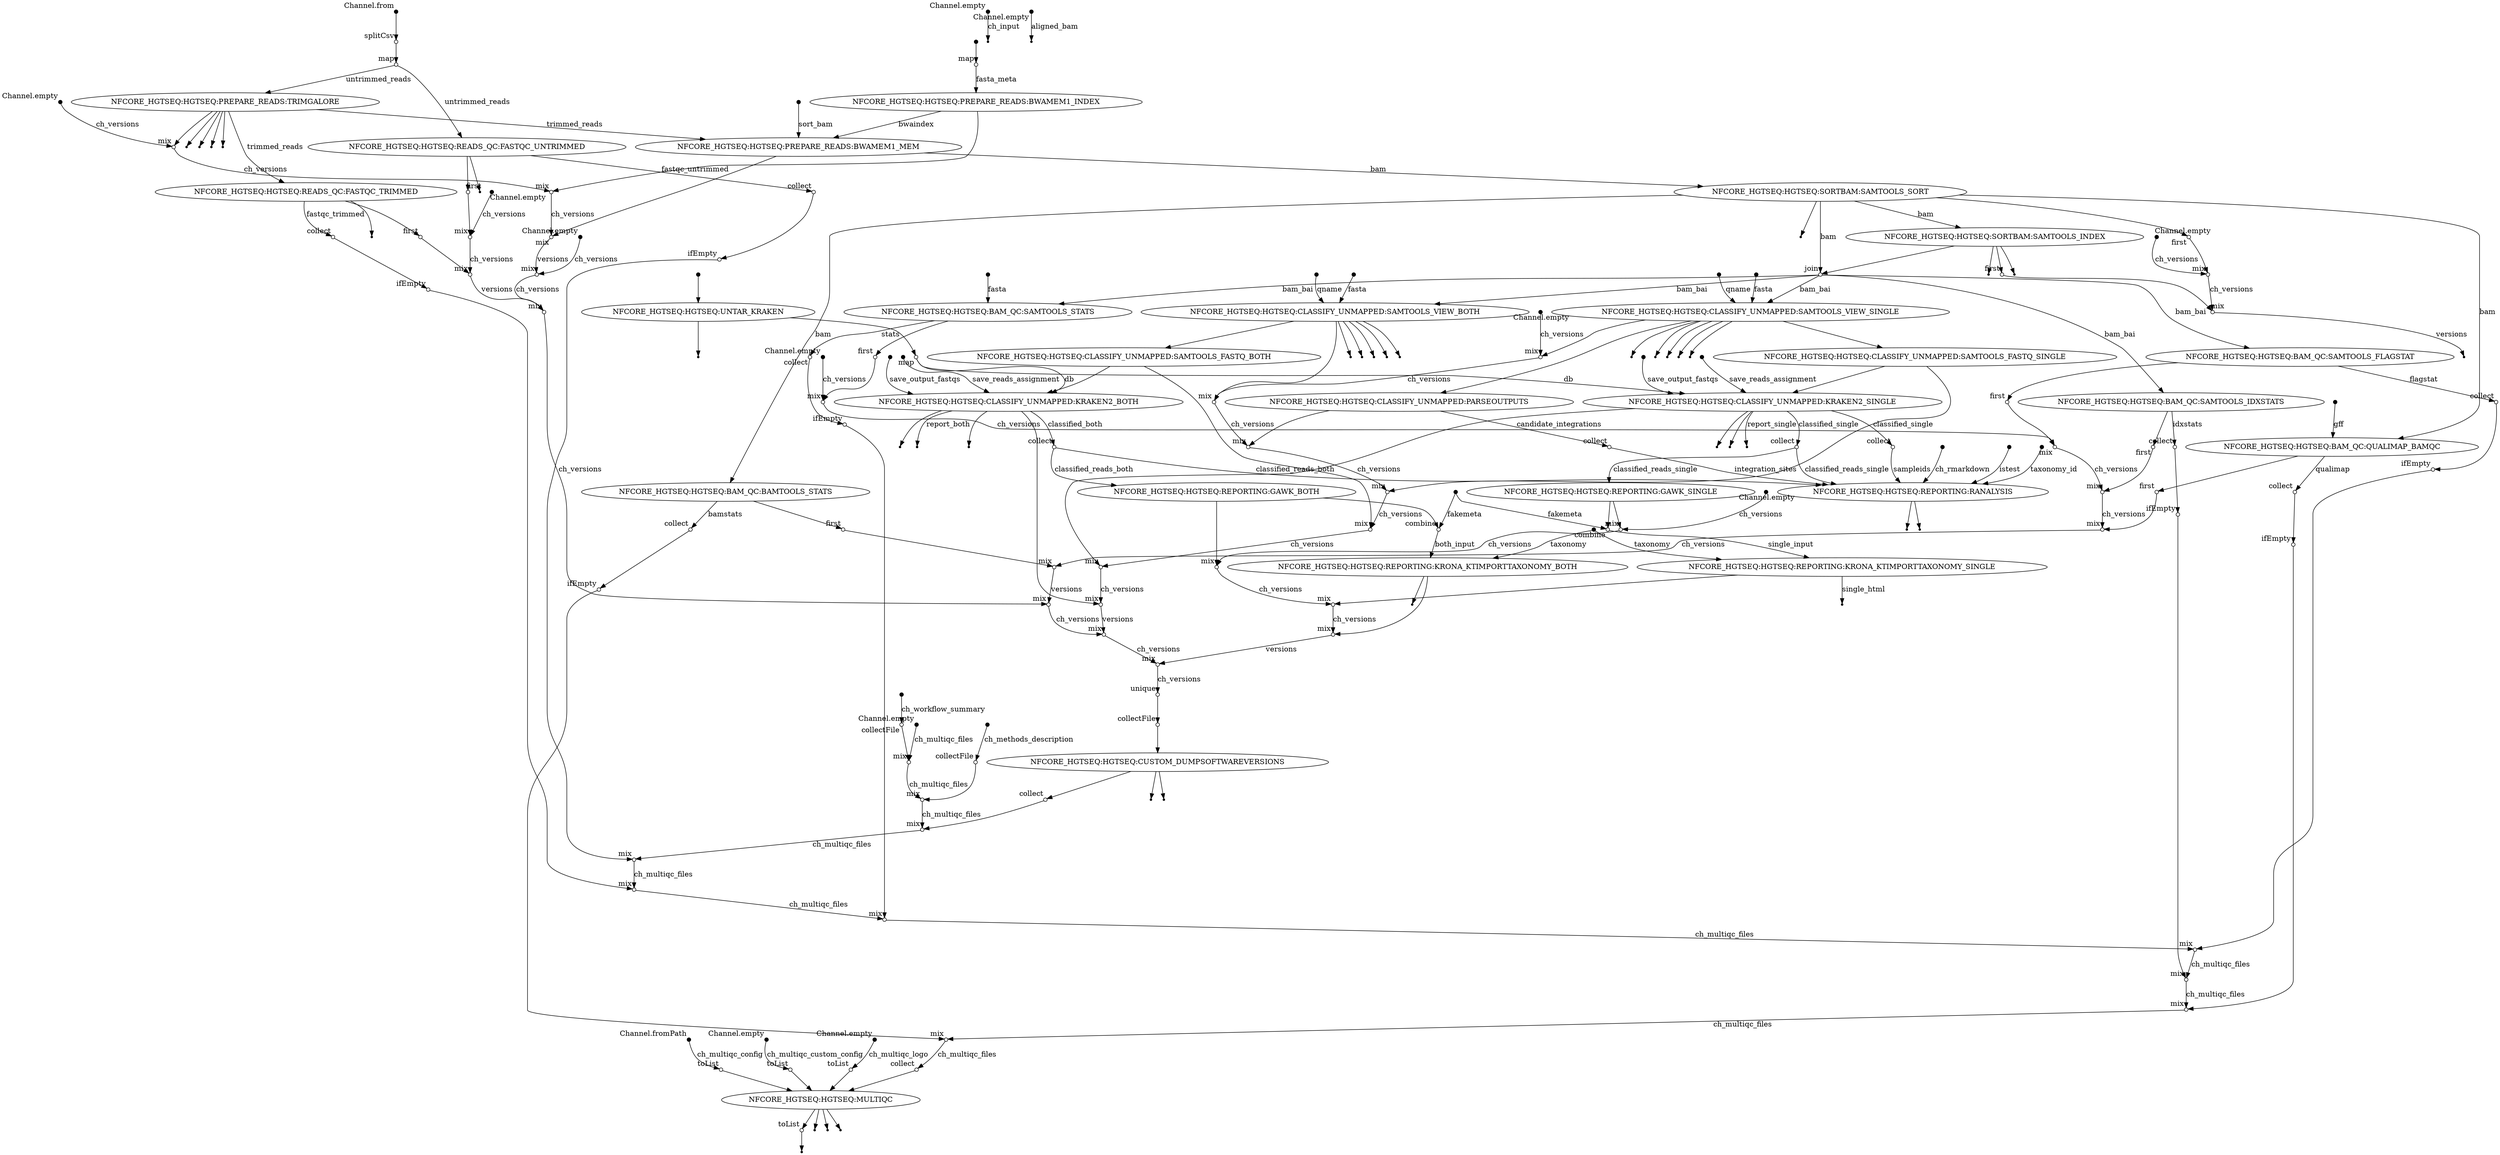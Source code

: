 digraph "hgtseq_dag" {
v0 [shape=point,label="",fixedsize=true,width=0.1,xlabel="Channel.fromPath"];
v173 [shape=circle,label="",fixedsize=true,width=0.1,xlabel="toList"];
v0 -> v173 [label="ch_multiqc_config"];

v1 [shape=point,label="",fixedsize=true,width=0.1,xlabel="Channel.empty"];
v174 [shape=circle,label="",fixedsize=true,width=0.1,xlabel="toList"];
v1 -> v174 [label="ch_multiqc_custom_config"];

v2 [shape=point,label="",fixedsize=true,width=0.1,xlabel="Channel.empty"];
v175 [shape=circle,label="",fixedsize=true,width=0.1,xlabel="toList"];
v2 -> v175 [label="ch_multiqc_logo"];

v3 [shape=point,label="",fixedsize=true,width=0.1,xlabel="Channel.empty"];
v4 [shape=point];
v3 -> v4 [label="ch_input"];

v5 [shape=point,label="",fixedsize=true,width=0.1,xlabel="Channel.from"];
v6 [shape=circle,label="",fixedsize=true,width=0.1,xlabel="splitCsv"];
v5 -> v6;

v6 [shape=circle,label="",fixedsize=true,width=0.1,xlabel="splitCsv"];
v7 [shape=circle,label="",fixedsize=true,width=0.1,xlabel="map"];
v6 -> v7;

v7 [shape=circle,label="",fixedsize=true,width=0.1,xlabel="map"];
v18 [label="NFCORE_HGTSEQ:HGTSEQ:PREPARE_READS:TRIMGALORE"];
v7 -> v18 [label="untrimmed_reads"];

v8 [shape=point,label="",fixedsize=true,width=0.1,xlabel="Channel.empty"];
v29 [shape=circle,label="",fixedsize=true,width=0.1,xlabel="mix"];
v8 -> v29 [label="ch_versions"];

v9 [shape=point,label="",fixedsize=true,width=0.1];
v10 [label="NFCORE_HGTSEQ:HGTSEQ:UNTAR_KRAKEN"];
v9 -> v10;

v10 [label="NFCORE_HGTSEQ:HGTSEQ:UNTAR_KRAKEN"];
v12 [shape=circle,label="",fixedsize=true,width=0.1,xlabel="map"];
v10 -> v12;

v10 [label="NFCORE_HGTSEQ:HGTSEQ:UNTAR_KRAKEN"];
v11 [shape=point];
v10 -> v11;

v12 [shape=circle,label="",fixedsize=true,width=0.1,xlabel="map"];
v98 [label="NFCORE_HGTSEQ:HGTSEQ:CLASSIFY_UNMAPPED:KRAKEN2_SINGLE"];
v12 -> v98 [label="db"];

v13 [shape=point,label="",fixedsize=true,width=0.1,xlabel="Channel.empty"];
v23 [shape=circle,label="",fixedsize=true,width=0.1,xlabel="mix"];
v13 -> v23 [label="ch_versions"];

v14 [shape=point,label="",fixedsize=true,width=0.1,xlabel="Channel.empty"];
v15 [shape=point];
v14 -> v15 [label="aligned_bam"];

v16 [shape=point,label="",fixedsize=true,width=0.1];
v17 [shape=circle,label="",fixedsize=true,width=0.1,xlabel="map"];
v16 -> v17;

v17 [shape=circle,label="",fixedsize=true,width=0.1,xlabel="map"];
v24 [label="NFCORE_HGTSEQ:HGTSEQ:PREPARE_READS:BWAMEM1_INDEX"];
v17 -> v24 [label="fasta_meta"];

v18 [label="NFCORE_HGTSEQ:HGTSEQ:PREPARE_READS:TRIMGALORE"];
v27 [label="NFCORE_HGTSEQ:HGTSEQ:PREPARE_READS:BWAMEM1_MEM"];
v18 -> v27 [label="trimmed_reads"];

v18 [label="NFCORE_HGTSEQ:HGTSEQ:PREPARE_READS:TRIMGALORE"];
v22 [shape=point];
v18 -> v22;

v18 [label="NFCORE_HGTSEQ:HGTSEQ:PREPARE_READS:TRIMGALORE"];
v21 [shape=point];
v18 -> v21;

v18 [label="NFCORE_HGTSEQ:HGTSEQ:PREPARE_READS:TRIMGALORE"];
v20 [shape=point];
v18 -> v20;

v18 [label="NFCORE_HGTSEQ:HGTSEQ:PREPARE_READS:TRIMGALORE"];
v19 [shape=point];
v18 -> v19;

v18 [label="NFCORE_HGTSEQ:HGTSEQ:PREPARE_READS:TRIMGALORE"];
v23 [shape=circle,label="",fixedsize=true,width=0.1,xlabel="mix"];
v18 -> v23;

v23 [shape=circle,label="",fixedsize=true,width=0.1,xlabel="mix"];
v25 [shape=circle,label="",fixedsize=true,width=0.1,xlabel="mix"];
v23 -> v25 [label="ch_versions"];

v24 [label="NFCORE_HGTSEQ:HGTSEQ:PREPARE_READS:BWAMEM1_INDEX"];
v27 [label="NFCORE_HGTSEQ:HGTSEQ:PREPARE_READS:BWAMEM1_MEM"];
v24 -> v27 [label="bwaindex"];

v24 [label="NFCORE_HGTSEQ:HGTSEQ:PREPARE_READS:BWAMEM1_INDEX"];
v25 [shape=circle,label="",fixedsize=true,width=0.1,xlabel="mix"];
v24 -> v25;

v25 [shape=circle,label="",fixedsize=true,width=0.1,xlabel="mix"];
v28 [shape=circle,label="",fixedsize=true,width=0.1,xlabel="mix"];
v25 -> v28 [label="ch_versions"];

v26 [shape=point,label="",fixedsize=true,width=0.1];
v27 [label="NFCORE_HGTSEQ:HGTSEQ:PREPARE_READS:BWAMEM1_MEM"];
v26 -> v27 [label="sort_bam"];

v27 [label="NFCORE_HGTSEQ:HGTSEQ:PREPARE_READS:BWAMEM1_MEM"];
v41 [label="NFCORE_HGTSEQ:HGTSEQ:SORTBAM:SAMTOOLS_SORT"];
v27 -> v41 [label="bam"];

v27 [label="NFCORE_HGTSEQ:HGTSEQ:PREPARE_READS:BWAMEM1_MEM"];
v28 [shape=circle,label="",fixedsize=true,width=0.1,xlabel="mix"];
v27 -> v28;

v28 [shape=circle,label="",fixedsize=true,width=0.1,xlabel="mix"];
v29 [shape=circle,label="",fixedsize=true,width=0.1,xlabel="mix"];
v28 -> v29 [label="versions"];

v29 [shape=circle,label="",fixedsize=true,width=0.1,xlabel="mix"];
v39 [shape=circle,label="",fixedsize=true,width=0.1,xlabel="mix"];
v29 -> v39 [label="ch_versions"];

v30 [shape=point,label="",fixedsize=true,width=0.1,xlabel="Channel.empty"];
v34 [shape=circle,label="",fixedsize=true,width=0.1,xlabel="mix"];
v30 -> v34 [label="ch_versions"];

v7 [shape=circle,label="",fixedsize=true,width=0.1,xlabel="map"];
v31 [label="NFCORE_HGTSEQ:HGTSEQ:READS_QC:FASTQC_UNTRIMMED"];
v7 -> v31 [label="untrimmed_reads"];

v31 [label="NFCORE_HGTSEQ:HGTSEQ:READS_QC:FASTQC_UNTRIMMED"];
v32 [shape=point];
v31 -> v32;

v31 [label="NFCORE_HGTSEQ:HGTSEQ:READS_QC:FASTQC_UNTRIMMED"];
v151 [shape=circle,label="",fixedsize=true,width=0.1,xlabel="collect"];
v31 -> v151 [label="fastqc_untrimmed"];

v31 [label="NFCORE_HGTSEQ:HGTSEQ:READS_QC:FASTQC_UNTRIMMED"];
v33 [shape=circle,label="",fixedsize=true,width=0.1,xlabel="first"];
v31 -> v33;

v33 [shape=circle,label="",fixedsize=true,width=0.1,xlabel="first"];
v34 [shape=circle,label="",fixedsize=true,width=0.1,xlabel="mix"];
v33 -> v34;

v34 [shape=circle,label="",fixedsize=true,width=0.1,xlabel="mix"];
v38 [shape=circle,label="",fixedsize=true,width=0.1,xlabel="mix"];
v34 -> v38 [label="ch_versions"];

v18 [label="NFCORE_HGTSEQ:HGTSEQ:PREPARE_READS:TRIMGALORE"];
v35 [label="NFCORE_HGTSEQ:HGTSEQ:READS_QC:FASTQC_TRIMMED"];
v18 -> v35 [label="trimmed_reads"];

v35 [label="NFCORE_HGTSEQ:HGTSEQ:READS_QC:FASTQC_TRIMMED"];
v36 [shape=point];
v35 -> v36;

v35 [label="NFCORE_HGTSEQ:HGTSEQ:READS_QC:FASTQC_TRIMMED"];
v154 [shape=circle,label="",fixedsize=true,width=0.1,xlabel="collect"];
v35 -> v154 [label="fastqc_trimmed"];

v35 [label="NFCORE_HGTSEQ:HGTSEQ:READS_QC:FASTQC_TRIMMED"];
v37 [shape=circle,label="",fixedsize=true,width=0.1,xlabel="first"];
v35 -> v37;

v37 [shape=circle,label="",fixedsize=true,width=0.1,xlabel="first"];
v38 [shape=circle,label="",fixedsize=true,width=0.1,xlabel="mix"];
v37 -> v38;

v38 [shape=circle,label="",fixedsize=true,width=0.1,xlabel="mix"];
v39 [shape=circle,label="",fixedsize=true,width=0.1,xlabel="mix"];
v38 -> v39 [label="versions"];

v39 [shape=circle,label="",fixedsize=true,width=0.1,xlabel="mix"];
v70 [shape=circle,label="",fixedsize=true,width=0.1,xlabel="mix"];
v39 -> v70 [label="ch_versions"];

v40 [shape=point,label="",fixedsize=true,width=0.1,xlabel="Channel.empty"];
v44 [shape=circle,label="",fixedsize=true,width=0.1,xlabel="mix"];
v40 -> v44 [label="ch_versions"];

v41 [label="NFCORE_HGTSEQ:HGTSEQ:SORTBAM:SAMTOOLS_SORT"];
v45 [label="NFCORE_HGTSEQ:HGTSEQ:SORTBAM:SAMTOOLS_INDEX"];
v41 -> v45 [label="bam"];

v41 [label="NFCORE_HGTSEQ:HGTSEQ:SORTBAM:SAMTOOLS_SORT"];
v42 [shape=point];
v41 -> v42;

v41 [label="NFCORE_HGTSEQ:HGTSEQ:SORTBAM:SAMTOOLS_SORT"];
v43 [shape=circle,label="",fixedsize=true,width=0.1,xlabel="first"];
v41 -> v43;

v43 [shape=circle,label="",fixedsize=true,width=0.1,xlabel="first"];
v44 [shape=circle,label="",fixedsize=true,width=0.1,xlabel="mix"];
v43 -> v44;

v44 [shape=circle,label="",fixedsize=true,width=0.1,xlabel="mix"];
v49 [shape=circle,label="",fixedsize=true,width=0.1,xlabel="mix"];
v44 -> v49 [label="ch_versions"];

v45 [label="NFCORE_HGTSEQ:HGTSEQ:SORTBAM:SAMTOOLS_INDEX"];
v51 [shape=circle,label="",fixedsize=true,width=0.1,xlabel="join"];
v45 -> v51;

v45 [label="NFCORE_HGTSEQ:HGTSEQ:SORTBAM:SAMTOOLS_INDEX"];
v47 [shape=point];
v45 -> v47;

v45 [label="NFCORE_HGTSEQ:HGTSEQ:SORTBAM:SAMTOOLS_INDEX"];
v46 [shape=point];
v45 -> v46;

v45 [label="NFCORE_HGTSEQ:HGTSEQ:SORTBAM:SAMTOOLS_INDEX"];
v48 [shape=circle,label="",fixedsize=true,width=0.1,xlabel="first"];
v45 -> v48;

v48 [shape=circle,label="",fixedsize=true,width=0.1,xlabel="first"];
v49 [shape=circle,label="",fixedsize=true,width=0.1,xlabel="mix"];
v48 -> v49;

v49 [shape=circle,label="",fixedsize=true,width=0.1,xlabel="mix"];
v50 [shape=point];
v49 -> v50 [label="versions"];

v41 [label="NFCORE_HGTSEQ:HGTSEQ:SORTBAM:SAMTOOLS_SORT"];
v51 [shape=circle,label="",fixedsize=true,width=0.1,xlabel="join"];
v41 -> v51 [label="bam"];

v51 [shape=circle,label="",fixedsize=true,width=0.1,xlabel="join"];
v54 [label="NFCORE_HGTSEQ:HGTSEQ:BAM_QC:SAMTOOLS_STATS"];
v51 -> v54 [label="bam_bai"];

v52 [shape=point,label="",fixedsize=true,width=0.1,xlabel="Channel.empty"];
v56 [shape=circle,label="",fixedsize=true,width=0.1,xlabel="mix"];
v52 -> v56 [label="ch_versions"];

v53 [shape=point,label="",fixedsize=true,width=0.1];
v54 [label="NFCORE_HGTSEQ:HGTSEQ:BAM_QC:SAMTOOLS_STATS"];
v53 -> v54 [label="fasta"];

v54 [label="NFCORE_HGTSEQ:HGTSEQ:BAM_QC:SAMTOOLS_STATS"];
v157 [shape=circle,label="",fixedsize=true,width=0.1,xlabel="collect"];
v54 -> v157 [label="stats"];

v54 [label="NFCORE_HGTSEQ:HGTSEQ:BAM_QC:SAMTOOLS_STATS"];
v55 [shape=circle,label="",fixedsize=true,width=0.1,xlabel="first"];
v54 -> v55;

v55 [shape=circle,label="",fixedsize=true,width=0.1,xlabel="first"];
v56 [shape=circle,label="",fixedsize=true,width=0.1,xlabel="mix"];
v55 -> v56;

v56 [shape=circle,label="",fixedsize=true,width=0.1,xlabel="mix"];
v59 [shape=circle,label="",fixedsize=true,width=0.1,xlabel="mix"];
v56 -> v59 [label="ch_versions"];

v51 [shape=circle,label="",fixedsize=true,width=0.1,xlabel="join"];
v57 [label="NFCORE_HGTSEQ:HGTSEQ:BAM_QC:SAMTOOLS_FLAGSTAT"];
v51 -> v57 [label="bam_bai"];

v57 [label="NFCORE_HGTSEQ:HGTSEQ:BAM_QC:SAMTOOLS_FLAGSTAT"];
v160 [shape=circle,label="",fixedsize=true,width=0.1,xlabel="collect"];
v57 -> v160 [label="flagstat"];

v57 [label="NFCORE_HGTSEQ:HGTSEQ:BAM_QC:SAMTOOLS_FLAGSTAT"];
v58 [shape=circle,label="",fixedsize=true,width=0.1,xlabel="first"];
v57 -> v58;

v58 [shape=circle,label="",fixedsize=true,width=0.1,xlabel="first"];
v59 [shape=circle,label="",fixedsize=true,width=0.1,xlabel="mix"];
v58 -> v59;

v59 [shape=circle,label="",fixedsize=true,width=0.1,xlabel="mix"];
v62 [shape=circle,label="",fixedsize=true,width=0.1,xlabel="mix"];
v59 -> v62 [label="ch_versions"];

v51 [shape=circle,label="",fixedsize=true,width=0.1,xlabel="join"];
v60 [label="NFCORE_HGTSEQ:HGTSEQ:BAM_QC:SAMTOOLS_IDXSTATS"];
v51 -> v60 [label="bam_bai"];

v60 [label="NFCORE_HGTSEQ:HGTSEQ:BAM_QC:SAMTOOLS_IDXSTATS"];
v163 [shape=circle,label="",fixedsize=true,width=0.1,xlabel="collect"];
v60 -> v163 [label="idxstats"];

v60 [label="NFCORE_HGTSEQ:HGTSEQ:BAM_QC:SAMTOOLS_IDXSTATS"];
v61 [shape=circle,label="",fixedsize=true,width=0.1,xlabel="first"];
v60 -> v61;

v61 [shape=circle,label="",fixedsize=true,width=0.1,xlabel="first"];
v62 [shape=circle,label="",fixedsize=true,width=0.1,xlabel="mix"];
v61 -> v62;

v62 [shape=circle,label="",fixedsize=true,width=0.1,xlabel="mix"];
v66 [shape=circle,label="",fixedsize=true,width=0.1,xlabel="mix"];
v62 -> v66 [label="ch_versions"];

v41 [label="NFCORE_HGTSEQ:HGTSEQ:SORTBAM:SAMTOOLS_SORT"];
v64 [label="NFCORE_HGTSEQ:HGTSEQ:BAM_QC:QUALIMAP_BAMQC"];
v41 -> v64 [label="bam"];

v63 [shape=point,label="",fixedsize=true,width=0.1];
v64 [label="NFCORE_HGTSEQ:HGTSEQ:BAM_QC:QUALIMAP_BAMQC"];
v63 -> v64 [label="gff"];

v64 [label="NFCORE_HGTSEQ:HGTSEQ:BAM_QC:QUALIMAP_BAMQC"];
v166 [shape=circle,label="",fixedsize=true,width=0.1,xlabel="collect"];
v64 -> v166 [label="qualimap"];

v64 [label="NFCORE_HGTSEQ:HGTSEQ:BAM_QC:QUALIMAP_BAMQC"];
v65 [shape=circle,label="",fixedsize=true,width=0.1,xlabel="first"];
v64 -> v65;

v65 [shape=circle,label="",fixedsize=true,width=0.1,xlabel="first"];
v66 [shape=circle,label="",fixedsize=true,width=0.1,xlabel="mix"];
v65 -> v66;

v66 [shape=circle,label="",fixedsize=true,width=0.1,xlabel="mix"];
v69 [shape=circle,label="",fixedsize=true,width=0.1,xlabel="mix"];
v66 -> v69 [label="ch_versions"];

v41 [label="NFCORE_HGTSEQ:HGTSEQ:SORTBAM:SAMTOOLS_SORT"];
v67 [label="NFCORE_HGTSEQ:HGTSEQ:BAM_QC:BAMTOOLS_STATS"];
v41 -> v67 [label="bam"];

v67 [label="NFCORE_HGTSEQ:HGTSEQ:BAM_QC:BAMTOOLS_STATS"];
v169 [shape=circle,label="",fixedsize=true,width=0.1,xlabel="collect"];
v67 -> v169 [label="bamstats"];

v67 [label="NFCORE_HGTSEQ:HGTSEQ:BAM_QC:BAMTOOLS_STATS"];
v68 [shape=circle,label="",fixedsize=true,width=0.1,xlabel="first"];
v67 -> v68;

v68 [shape=circle,label="",fixedsize=true,width=0.1,xlabel="first"];
v69 [shape=circle,label="",fixedsize=true,width=0.1,xlabel="mix"];
v68 -> v69;

v69 [shape=circle,label="",fixedsize=true,width=0.1,xlabel="mix"];
v70 [shape=circle,label="",fixedsize=true,width=0.1,xlabel="mix"];
v69 -> v70 [label="versions"];

v70 [shape=circle,label="",fixedsize=true,width=0.1,xlabel="mix"];
v110 [shape=circle,label="",fixedsize=true,width=0.1,xlabel="mix"];
v70 -> v110 [label="ch_versions"];

v71 [shape=point,label="",fixedsize=true,width=0.1,xlabel="Channel.empty"];
v80 [shape=circle,label="",fixedsize=true,width=0.1,xlabel="mix"];
v71 -> v80 [label="ch_versions"];

v51 [shape=circle,label="",fixedsize=true,width=0.1,xlabel="join"];
v74 [label="NFCORE_HGTSEQ:HGTSEQ:CLASSIFY_UNMAPPED:SAMTOOLS_VIEW_SINGLE"];
v51 -> v74 [label="bam_bai"];

v72 [shape=point,label="",fixedsize=true,width=0.1];
v74 [label="NFCORE_HGTSEQ:HGTSEQ:CLASSIFY_UNMAPPED:SAMTOOLS_VIEW_SINGLE"];
v72 -> v74 [label="fasta"];

v73 [shape=point,label="",fixedsize=true,width=0.1];
v74 [label="NFCORE_HGTSEQ:HGTSEQ:CLASSIFY_UNMAPPED:SAMTOOLS_VIEW_SINGLE"];
v73 -> v74 [label="qname"];

v74 [label="NFCORE_HGTSEQ:HGTSEQ:CLASSIFY_UNMAPPED:SAMTOOLS_VIEW_SINGLE"];
v90 [label="NFCORE_HGTSEQ:HGTSEQ:CLASSIFY_UNMAPPED:PARSEOUTPUTS"];
v74 -> v90;

v74 [label="NFCORE_HGTSEQ:HGTSEQ:CLASSIFY_UNMAPPED:SAMTOOLS_VIEW_SINGLE"];
v79 [shape=point];
v74 -> v79;

v74 [label="NFCORE_HGTSEQ:HGTSEQ:CLASSIFY_UNMAPPED:SAMTOOLS_VIEW_SINGLE"];
v78 [shape=point];
v74 -> v78;

v74 [label="NFCORE_HGTSEQ:HGTSEQ:CLASSIFY_UNMAPPED:SAMTOOLS_VIEW_SINGLE"];
v77 [shape=point];
v74 -> v77;

v74 [label="NFCORE_HGTSEQ:HGTSEQ:CLASSIFY_UNMAPPED:SAMTOOLS_VIEW_SINGLE"];
v76 [shape=point];
v74 -> v76;

v74 [label="NFCORE_HGTSEQ:HGTSEQ:CLASSIFY_UNMAPPED:SAMTOOLS_VIEW_SINGLE"];
v75 [shape=point];
v74 -> v75;

v74 [label="NFCORE_HGTSEQ:HGTSEQ:CLASSIFY_UNMAPPED:SAMTOOLS_VIEW_SINGLE"];
v80 [shape=circle,label="",fixedsize=true,width=0.1,xlabel="mix"];
v74 -> v80;

v80 [shape=circle,label="",fixedsize=true,width=0.1,xlabel="mix"];
v89 [shape=circle,label="",fixedsize=true,width=0.1,xlabel="mix"];
v80 -> v89 [label="ch_versions"];

v51 [shape=circle,label="",fixedsize=true,width=0.1,xlabel="join"];
v83 [label="NFCORE_HGTSEQ:HGTSEQ:CLASSIFY_UNMAPPED:SAMTOOLS_VIEW_BOTH"];
v51 -> v83 [label="bam_bai"];

v81 [shape=point,label="",fixedsize=true,width=0.1];
v83 [label="NFCORE_HGTSEQ:HGTSEQ:CLASSIFY_UNMAPPED:SAMTOOLS_VIEW_BOTH"];
v81 -> v83 [label="fasta"];

v82 [shape=point,label="",fixedsize=true,width=0.1];
v83 [label="NFCORE_HGTSEQ:HGTSEQ:CLASSIFY_UNMAPPED:SAMTOOLS_VIEW_BOTH"];
v82 -> v83 [label="qname"];

v83 [label="NFCORE_HGTSEQ:HGTSEQ:CLASSIFY_UNMAPPED:SAMTOOLS_VIEW_BOTH"];
v94 [label="NFCORE_HGTSEQ:HGTSEQ:CLASSIFY_UNMAPPED:SAMTOOLS_FASTQ_BOTH"];
v83 -> v94;

v83 [label="NFCORE_HGTSEQ:HGTSEQ:CLASSIFY_UNMAPPED:SAMTOOLS_VIEW_BOTH"];
v88 [shape=point];
v83 -> v88;

v83 [label="NFCORE_HGTSEQ:HGTSEQ:CLASSIFY_UNMAPPED:SAMTOOLS_VIEW_BOTH"];
v87 [shape=point];
v83 -> v87;

v83 [label="NFCORE_HGTSEQ:HGTSEQ:CLASSIFY_UNMAPPED:SAMTOOLS_VIEW_BOTH"];
v86 [shape=point];
v83 -> v86;

v83 [label="NFCORE_HGTSEQ:HGTSEQ:CLASSIFY_UNMAPPED:SAMTOOLS_VIEW_BOTH"];
v85 [shape=point];
v83 -> v85;

v83 [label="NFCORE_HGTSEQ:HGTSEQ:CLASSIFY_UNMAPPED:SAMTOOLS_VIEW_BOTH"];
v84 [shape=point];
v83 -> v84;

v83 [label="NFCORE_HGTSEQ:HGTSEQ:CLASSIFY_UNMAPPED:SAMTOOLS_VIEW_BOTH"];
v89 [shape=circle,label="",fixedsize=true,width=0.1,xlabel="mix"];
v83 -> v89;

v89 [shape=circle,label="",fixedsize=true,width=0.1,xlabel="mix"];
v91 [shape=circle,label="",fixedsize=true,width=0.1,xlabel="mix"];
v89 -> v91 [label="ch_versions"];

v90 [label="NFCORE_HGTSEQ:HGTSEQ:CLASSIFY_UNMAPPED:PARSEOUTPUTS"];
v113 [shape=circle,label="",fixedsize=true,width=0.1,xlabel="collect"];
v90 -> v113 [label="candidate_integrations"];

v90 [label="NFCORE_HGTSEQ:HGTSEQ:CLASSIFY_UNMAPPED:PARSEOUTPUTS"];
v91 [shape=circle,label="",fixedsize=true,width=0.1,xlabel="mix"];
v90 -> v91;

v91 [shape=circle,label="",fixedsize=true,width=0.1,xlabel="mix"];
v93 [shape=circle,label="",fixedsize=true,width=0.1,xlabel="mix"];
v91 -> v93 [label="ch_versions"];

v74 [label="NFCORE_HGTSEQ:HGTSEQ:CLASSIFY_UNMAPPED:SAMTOOLS_VIEW_SINGLE"];
v92 [label="NFCORE_HGTSEQ:HGTSEQ:CLASSIFY_UNMAPPED:SAMTOOLS_FASTQ_SINGLE"];
v74 -> v92;

v92 [label="NFCORE_HGTSEQ:HGTSEQ:CLASSIFY_UNMAPPED:SAMTOOLS_FASTQ_SINGLE"];
v98 [label="NFCORE_HGTSEQ:HGTSEQ:CLASSIFY_UNMAPPED:KRAKEN2_SINGLE"];
v92 -> v98;

v92 [label="NFCORE_HGTSEQ:HGTSEQ:CLASSIFY_UNMAPPED:SAMTOOLS_FASTQ_SINGLE"];
v93 [shape=circle,label="",fixedsize=true,width=0.1,xlabel="mix"];
v92 -> v93;

v93 [shape=circle,label="",fixedsize=true,width=0.1,xlabel="mix"];
v95 [shape=circle,label="",fixedsize=true,width=0.1,xlabel="mix"];
v93 -> v95 [label="ch_versions"];

v94 [label="NFCORE_HGTSEQ:HGTSEQ:CLASSIFY_UNMAPPED:SAMTOOLS_FASTQ_BOTH"];
v105 [label="NFCORE_HGTSEQ:HGTSEQ:CLASSIFY_UNMAPPED:KRAKEN2_BOTH"];
v94 -> v105;

v94 [label="NFCORE_HGTSEQ:HGTSEQ:CLASSIFY_UNMAPPED:SAMTOOLS_FASTQ_BOTH"];
v95 [shape=circle,label="",fixedsize=true,width=0.1,xlabel="mix"];
v94 -> v95;

v95 [shape=circle,label="",fixedsize=true,width=0.1,xlabel="mix"];
v102 [shape=circle,label="",fixedsize=true,width=0.1,xlabel="mix"];
v95 -> v102 [label="ch_versions"];

v96 [shape=point,label="",fixedsize=true,width=0.1];
v98 [label="NFCORE_HGTSEQ:HGTSEQ:CLASSIFY_UNMAPPED:KRAKEN2_SINGLE"];
v96 -> v98 [label="save_output_fastqs"];

v97 [shape=point,label="",fixedsize=true,width=0.1];
v98 [label="NFCORE_HGTSEQ:HGTSEQ:CLASSIFY_UNMAPPED:KRAKEN2_SINGLE"];
v97 -> v98 [label="save_reads_assignment"];

v98 [label="NFCORE_HGTSEQ:HGTSEQ:CLASSIFY_UNMAPPED:KRAKEN2_SINGLE"];
v101 [shape=point];
v98 -> v101;

v98 [label="NFCORE_HGTSEQ:HGTSEQ:CLASSIFY_UNMAPPED:KRAKEN2_SINGLE"];
v100 [shape=point];
v98 -> v100;

v98 [label="NFCORE_HGTSEQ:HGTSEQ:CLASSIFY_UNMAPPED:KRAKEN2_SINGLE"];
v111 [shape=circle,label="",fixedsize=true,width=0.1,xlabel="collect"];
v98 -> v111 [label="classified_single"];

v98 [label="NFCORE_HGTSEQ:HGTSEQ:CLASSIFY_UNMAPPED:KRAKEN2_SINGLE"];
v99 [shape=point];
v98 -> v99 [label="report_single"];

v98 [label="NFCORE_HGTSEQ:HGTSEQ:CLASSIFY_UNMAPPED:KRAKEN2_SINGLE"];
v102 [shape=circle,label="",fixedsize=true,width=0.1,xlabel="mix"];
v98 -> v102;

v102 [shape=circle,label="",fixedsize=true,width=0.1,xlabel="mix"];
v109 [shape=circle,label="",fixedsize=true,width=0.1,xlabel="mix"];
v102 -> v109 [label="ch_versions"];

v12 [shape=circle,label="",fixedsize=true,width=0.1,xlabel="map"];
v105 [label="NFCORE_HGTSEQ:HGTSEQ:CLASSIFY_UNMAPPED:KRAKEN2_BOTH"];
v12 -> v105 [label="db"];

v103 [shape=point,label="",fixedsize=true,width=0.1];
v105 [label="NFCORE_HGTSEQ:HGTSEQ:CLASSIFY_UNMAPPED:KRAKEN2_BOTH"];
v103 -> v105 [label="save_output_fastqs"];

v104 [shape=point,label="",fixedsize=true,width=0.1];
v105 [label="NFCORE_HGTSEQ:HGTSEQ:CLASSIFY_UNMAPPED:KRAKEN2_BOTH"];
v104 -> v105 [label="save_reads_assignment"];

v105 [label="NFCORE_HGTSEQ:HGTSEQ:CLASSIFY_UNMAPPED:KRAKEN2_BOTH"];
v108 [shape=point];
v105 -> v108;

v105 [label="NFCORE_HGTSEQ:HGTSEQ:CLASSIFY_UNMAPPED:KRAKEN2_BOTH"];
v107 [shape=point];
v105 -> v107;

v105 [label="NFCORE_HGTSEQ:HGTSEQ:CLASSIFY_UNMAPPED:KRAKEN2_BOTH"];
v112 [shape=circle,label="",fixedsize=true,width=0.1,xlabel="collect"];
v105 -> v112 [label="classified_both"];

v105 [label="NFCORE_HGTSEQ:HGTSEQ:CLASSIFY_UNMAPPED:KRAKEN2_BOTH"];
v106 [shape=point];
v105 -> v106 [label="report_both"];

v105 [label="NFCORE_HGTSEQ:HGTSEQ:CLASSIFY_UNMAPPED:KRAKEN2_BOTH"];
v109 [shape=circle,label="",fixedsize=true,width=0.1,xlabel="mix"];
v105 -> v109;

v109 [shape=circle,label="",fixedsize=true,width=0.1,xlabel="mix"];
v110 [shape=circle,label="",fixedsize=true,width=0.1,xlabel="mix"];
v109 -> v110 [label="versions"];

v110 [shape=circle,label="",fixedsize=true,width=0.1,xlabel="mix"];
v136 [shape=circle,label="",fixedsize=true,width=0.1,xlabel="mix"];
v110 -> v136 [label="ch_versions"];

v111 [shape=circle,label="",fixedsize=true,width=0.1,xlabel="collect"];
v116 [label="NFCORE_HGTSEQ:HGTSEQ:REPORTING:GAWK_SINGLE"];
v111 -> v116 [label="classified_reads_single"];

v112 [shape=circle,label="",fixedsize=true,width=0.1,xlabel="collect"];
v118 [label="NFCORE_HGTSEQ:HGTSEQ:REPORTING:GAWK_BOTH"];
v112 -> v118 [label="classified_reads_both"];

v113 [shape=circle,label="",fixedsize=true,width=0.1,xlabel="collect"];
v133 [label="NFCORE_HGTSEQ:HGTSEQ:REPORTING:RANALYSIS"];
v113 -> v133 [label="integration_sites"];

v98 [label="NFCORE_HGTSEQ:HGTSEQ:CLASSIFY_UNMAPPED:KRAKEN2_SINGLE"];
v114 [shape=circle,label="",fixedsize=true,width=0.1,xlabel="collect"];
v98 -> v114 [label="classified_single"];

v114 [shape=circle,label="",fixedsize=true,width=0.1,xlabel="collect"];
v133 [label="NFCORE_HGTSEQ:HGTSEQ:REPORTING:RANALYSIS"];
v114 -> v133 [label="sampleids"];

v115 [shape=point,label="",fixedsize=true,width=0.1,xlabel="Channel.empty"];
v117 [shape=circle,label="",fixedsize=true,width=0.1,xlabel="mix"];
v115 -> v117 [label="ch_versions"];

v116 [label="NFCORE_HGTSEQ:HGTSEQ:REPORTING:GAWK_SINGLE"];
v121 [shape=circle,label="",fixedsize=true,width=0.1,xlabel="combine"];
v116 -> v121;

v116 [label="NFCORE_HGTSEQ:HGTSEQ:REPORTING:GAWK_SINGLE"];
v117 [shape=circle,label="",fixedsize=true,width=0.1,xlabel="mix"];
v116 -> v117;

v117 [shape=circle,label="",fixedsize=true,width=0.1,xlabel="mix"];
v119 [shape=circle,label="",fixedsize=true,width=0.1,xlabel="mix"];
v117 -> v119 [label="ch_versions"];

v118 [label="NFCORE_HGTSEQ:HGTSEQ:REPORTING:GAWK_BOTH"];
v126 [shape=circle,label="",fixedsize=true,width=0.1,xlabel="combine"];
v118 -> v126;

v118 [label="NFCORE_HGTSEQ:HGTSEQ:REPORTING:GAWK_BOTH"];
v119 [shape=circle,label="",fixedsize=true,width=0.1,xlabel="mix"];
v118 -> v119;

v119 [shape=circle,label="",fixedsize=true,width=0.1,xlabel="mix"];
v125 [shape=circle,label="",fixedsize=true,width=0.1,xlabel="mix"];
v119 -> v125 [label="ch_versions"];

v120 [shape=point,label="",fixedsize=true,width=0.1];
v121 [shape=circle,label="",fixedsize=true,width=0.1,xlabel="combine"];
v120 -> v121 [label="fakemeta"];

v121 [shape=circle,label="",fixedsize=true,width=0.1,xlabel="combine"];
v123 [label="NFCORE_HGTSEQ:HGTSEQ:REPORTING:KRONA_KTIMPORTTAXONOMY_SINGLE"];
v121 -> v123 [label="single_input"];

v122 [shape=point,label="",fixedsize=true,width=0.1];
v123 [label="NFCORE_HGTSEQ:HGTSEQ:REPORTING:KRONA_KTIMPORTTAXONOMY_SINGLE"];
v122 -> v123 [label="taxonomy"];

v123 [label="NFCORE_HGTSEQ:HGTSEQ:REPORTING:KRONA_KTIMPORTTAXONOMY_SINGLE"];
v124 [shape=point];
v123 -> v124 [label="single_html"];

v123 [label="NFCORE_HGTSEQ:HGTSEQ:REPORTING:KRONA_KTIMPORTTAXONOMY_SINGLE"];
v125 [shape=circle,label="",fixedsize=true,width=0.1,xlabel="mix"];
v123 -> v125;

v125 [shape=circle,label="",fixedsize=true,width=0.1,xlabel="mix"];
v129 [shape=circle,label="",fixedsize=true,width=0.1,xlabel="mix"];
v125 -> v129 [label="ch_versions"];

v120 [shape=point,label="",fixedsize=true,width=0.1];
v126 [shape=circle,label="",fixedsize=true,width=0.1,xlabel="combine"];
v120 -> v126 [label="fakemeta"];

v126 [shape=circle,label="",fixedsize=true,width=0.1,xlabel="combine"];
v127 [label="NFCORE_HGTSEQ:HGTSEQ:REPORTING:KRONA_KTIMPORTTAXONOMY_BOTH"];
v126 -> v127 [label="both_input"];

v122 [shape=point,label="",fixedsize=true,width=0.1];
v127 [label="NFCORE_HGTSEQ:HGTSEQ:REPORTING:KRONA_KTIMPORTTAXONOMY_BOTH"];
v122 -> v127 [label="taxonomy"];

v127 [label="NFCORE_HGTSEQ:HGTSEQ:REPORTING:KRONA_KTIMPORTTAXONOMY_BOTH"];
v128 [shape=point];
v127 -> v128;

v127 [label="NFCORE_HGTSEQ:HGTSEQ:REPORTING:KRONA_KTIMPORTTAXONOMY_BOTH"];
v129 [shape=circle,label="",fixedsize=true,width=0.1,xlabel="mix"];
v127 -> v129;

v129 [shape=circle,label="",fixedsize=true,width=0.1,xlabel="mix"];
v136 [shape=circle,label="",fixedsize=true,width=0.1,xlabel="mix"];
v129 -> v136 [label="versions"];

v111 [shape=circle,label="",fixedsize=true,width=0.1,xlabel="collect"];
v133 [label="NFCORE_HGTSEQ:HGTSEQ:REPORTING:RANALYSIS"];
v111 -> v133 [label="classified_reads_single"];

v112 [shape=circle,label="",fixedsize=true,width=0.1,xlabel="collect"];
v133 [label="NFCORE_HGTSEQ:HGTSEQ:REPORTING:RANALYSIS"];
v112 -> v133 [label="classified_reads_both"];

v130 [shape=point,label="",fixedsize=true,width=0.1];
v133 [label="NFCORE_HGTSEQ:HGTSEQ:REPORTING:RANALYSIS"];
v130 -> v133 [label="ch_rmarkdown"];

v131 [shape=point,label="",fixedsize=true,width=0.1];
v133 [label="NFCORE_HGTSEQ:HGTSEQ:REPORTING:RANALYSIS"];
v131 -> v133 [label="istest"];

v132 [shape=point,label="",fixedsize=true,width=0.1];
v133 [label="NFCORE_HGTSEQ:HGTSEQ:REPORTING:RANALYSIS"];
v132 -> v133 [label="taxonomy_id"];

v133 [label="NFCORE_HGTSEQ:HGTSEQ:REPORTING:RANALYSIS"];
v135 [shape=point];
v133 -> v135;

v133 [label="NFCORE_HGTSEQ:HGTSEQ:REPORTING:RANALYSIS"];
v134 [shape=point];
v133 -> v134;

v136 [shape=circle,label="",fixedsize=true,width=0.1,xlabel="mix"];
v137 [shape=circle,label="",fixedsize=true,width=0.1,xlabel="unique"];
v136 -> v137 [label="ch_versions"];

v137 [shape=circle,label="",fixedsize=true,width=0.1,xlabel="unique"];
v138 [shape=circle,label="",fixedsize=true,width=0.1,xlabel="collectFile"];
v137 -> v138;

v138 [shape=circle,label="",fixedsize=true,width=0.1,xlabel="collectFile"];
v139 [label="NFCORE_HGTSEQ:HGTSEQ:CUSTOM_DUMPSOFTWAREVERSIONS"];
v138 -> v139;

v139 [label="NFCORE_HGTSEQ:HGTSEQ:CUSTOM_DUMPSOFTWAREVERSIONS"];
v141 [shape=point];
v139 -> v141;

v139 [label="NFCORE_HGTSEQ:HGTSEQ:CUSTOM_DUMPSOFTWAREVERSIONS"];
v149 [shape=circle,label="",fixedsize=true,width=0.1,xlabel="collect"];
v139 -> v149;

v139 [label="NFCORE_HGTSEQ:HGTSEQ:CUSTOM_DUMPSOFTWAREVERSIONS"];
v140 [shape=point];
v139 -> v140;

v142 [shape=point,label="",fixedsize=true,width=0.1,xlabel="Channel.empty"];
v145 [shape=circle,label="",fixedsize=true,width=0.1,xlabel="mix"];
v142 -> v145 [label="ch_multiqc_files"];

v143 [shape=point,label="",fixedsize=true,width=0.1];
v144 [shape=circle,label="",fixedsize=true,width=0.1,xlabel="collectFile"];
v143 -> v144 [label="ch_workflow_summary"];

v144 [shape=circle,label="",fixedsize=true,width=0.1,xlabel="collectFile"];
v145 [shape=circle,label="",fixedsize=true,width=0.1,xlabel="mix"];
v144 -> v145;

v145 [shape=circle,label="",fixedsize=true,width=0.1,xlabel="mix"];
v148 [shape=circle,label="",fixedsize=true,width=0.1,xlabel="mix"];
v145 -> v148 [label="ch_multiqc_files"];

v146 [shape=point,label="",fixedsize=true,width=0.1];
v147 [shape=circle,label="",fixedsize=true,width=0.1,xlabel="collectFile"];
v146 -> v147 [label="ch_methods_description"];

v147 [shape=circle,label="",fixedsize=true,width=0.1,xlabel="collectFile"];
v148 [shape=circle,label="",fixedsize=true,width=0.1,xlabel="mix"];
v147 -> v148;

v148 [shape=circle,label="",fixedsize=true,width=0.1,xlabel="mix"];
v150 [shape=circle,label="",fixedsize=true,width=0.1,xlabel="mix"];
v148 -> v150 [label="ch_multiqc_files"];

v149 [shape=circle,label="",fixedsize=true,width=0.1,xlabel="collect"];
v150 [shape=circle,label="",fixedsize=true,width=0.1,xlabel="mix"];
v149 -> v150;

v150 [shape=circle,label="",fixedsize=true,width=0.1,xlabel="mix"];
v153 [shape=circle,label="",fixedsize=true,width=0.1,xlabel="mix"];
v150 -> v153 [label="ch_multiqc_files"];

v151 [shape=circle,label="",fixedsize=true,width=0.1,xlabel="collect"];
v152 [shape=circle,label="",fixedsize=true,width=0.1,xlabel="ifEmpty"];
v151 -> v152;

v152 [shape=circle,label="",fixedsize=true,width=0.1,xlabel="ifEmpty"];
v153 [shape=circle,label="",fixedsize=true,width=0.1,xlabel="mix"];
v152 -> v153;

v153 [shape=circle,label="",fixedsize=true,width=0.1,xlabel="mix"];
v156 [shape=circle,label="",fixedsize=true,width=0.1,xlabel="mix"];
v153 -> v156 [label="ch_multiqc_files"];

v154 [shape=circle,label="",fixedsize=true,width=0.1,xlabel="collect"];
v155 [shape=circle,label="",fixedsize=true,width=0.1,xlabel="ifEmpty"];
v154 -> v155;

v155 [shape=circle,label="",fixedsize=true,width=0.1,xlabel="ifEmpty"];
v156 [shape=circle,label="",fixedsize=true,width=0.1,xlabel="mix"];
v155 -> v156;

v156 [shape=circle,label="",fixedsize=true,width=0.1,xlabel="mix"];
v159 [shape=circle,label="",fixedsize=true,width=0.1,xlabel="mix"];
v156 -> v159 [label="ch_multiqc_files"];

v157 [shape=circle,label="",fixedsize=true,width=0.1,xlabel="collect"];
v158 [shape=circle,label="",fixedsize=true,width=0.1,xlabel="ifEmpty"];
v157 -> v158;

v158 [shape=circle,label="",fixedsize=true,width=0.1,xlabel="ifEmpty"];
v159 [shape=circle,label="",fixedsize=true,width=0.1,xlabel="mix"];
v158 -> v159;

v159 [shape=circle,label="",fixedsize=true,width=0.1,xlabel="mix"];
v162 [shape=circle,label="",fixedsize=true,width=0.1,xlabel="mix"];
v159 -> v162 [label="ch_multiqc_files"];

v160 [shape=circle,label="",fixedsize=true,width=0.1,xlabel="collect"];
v161 [shape=circle,label="",fixedsize=true,width=0.1,xlabel="ifEmpty"];
v160 -> v161;

v161 [shape=circle,label="",fixedsize=true,width=0.1,xlabel="ifEmpty"];
v162 [shape=circle,label="",fixedsize=true,width=0.1,xlabel="mix"];
v161 -> v162;

v162 [shape=circle,label="",fixedsize=true,width=0.1,xlabel="mix"];
v165 [shape=circle,label="",fixedsize=true,width=0.1,xlabel="mix"];
v162 -> v165 [label="ch_multiqc_files"];

v163 [shape=circle,label="",fixedsize=true,width=0.1,xlabel="collect"];
v164 [shape=circle,label="",fixedsize=true,width=0.1,xlabel="ifEmpty"];
v163 -> v164;

v164 [shape=circle,label="",fixedsize=true,width=0.1,xlabel="ifEmpty"];
v165 [shape=circle,label="",fixedsize=true,width=0.1,xlabel="mix"];
v164 -> v165;

v165 [shape=circle,label="",fixedsize=true,width=0.1,xlabel="mix"];
v168 [shape=circle,label="",fixedsize=true,width=0.1,xlabel="mix"];
v165 -> v168 [label="ch_multiqc_files"];

v166 [shape=circle,label="",fixedsize=true,width=0.1,xlabel="collect"];
v167 [shape=circle,label="",fixedsize=true,width=0.1,xlabel="ifEmpty"];
v166 -> v167;

v167 [shape=circle,label="",fixedsize=true,width=0.1,xlabel="ifEmpty"];
v168 [shape=circle,label="",fixedsize=true,width=0.1,xlabel="mix"];
v167 -> v168;

v168 [shape=circle,label="",fixedsize=true,width=0.1,xlabel="mix"];
v171 [shape=circle,label="",fixedsize=true,width=0.1,xlabel="mix"];
v168 -> v171 [label="ch_multiqc_files"];

v169 [shape=circle,label="",fixedsize=true,width=0.1,xlabel="collect"];
v170 [shape=circle,label="",fixedsize=true,width=0.1,xlabel="ifEmpty"];
v169 -> v170;

v170 [shape=circle,label="",fixedsize=true,width=0.1,xlabel="ifEmpty"];
v171 [shape=circle,label="",fixedsize=true,width=0.1,xlabel="mix"];
v170 -> v171;

v171 [shape=circle,label="",fixedsize=true,width=0.1,xlabel="mix"];
v172 [shape=circle,label="",fixedsize=true,width=0.1,xlabel="collect"];
v171 -> v172 [label="ch_multiqc_files"];

v172 [shape=circle,label="",fixedsize=true,width=0.1,xlabel="collect"];
v176 [label="NFCORE_HGTSEQ:HGTSEQ:MULTIQC"];
v172 -> v176;

v173 [shape=circle,label="",fixedsize=true,width=0.1,xlabel="toList"];
v176 [label="NFCORE_HGTSEQ:HGTSEQ:MULTIQC"];
v173 -> v176;

v174 [shape=circle,label="",fixedsize=true,width=0.1,xlabel="toList"];
v176 [label="NFCORE_HGTSEQ:HGTSEQ:MULTIQC"];
v174 -> v176;

v175 [shape=circle,label="",fixedsize=true,width=0.1,xlabel="toList"];
v176 [label="NFCORE_HGTSEQ:HGTSEQ:MULTIQC"];
v175 -> v176;

v176 [label="NFCORE_HGTSEQ:HGTSEQ:MULTIQC"];
v180 [shape=circle,label="",fixedsize=true,width=0.1,xlabel="toList"];
v176 -> v180;

v176 [label="NFCORE_HGTSEQ:HGTSEQ:MULTIQC"];
v179 [shape=point];
v176 -> v179;

v176 [label="NFCORE_HGTSEQ:HGTSEQ:MULTIQC"];
v178 [shape=point];
v176 -> v178;

v176 [label="NFCORE_HGTSEQ:HGTSEQ:MULTIQC"];
v177 [shape=point];
v176 -> v177;

v180 [shape=circle,label="",fixedsize=true,width=0.1,xlabel="toList"];
v181 [shape=point];
v180 -> v181;

}
